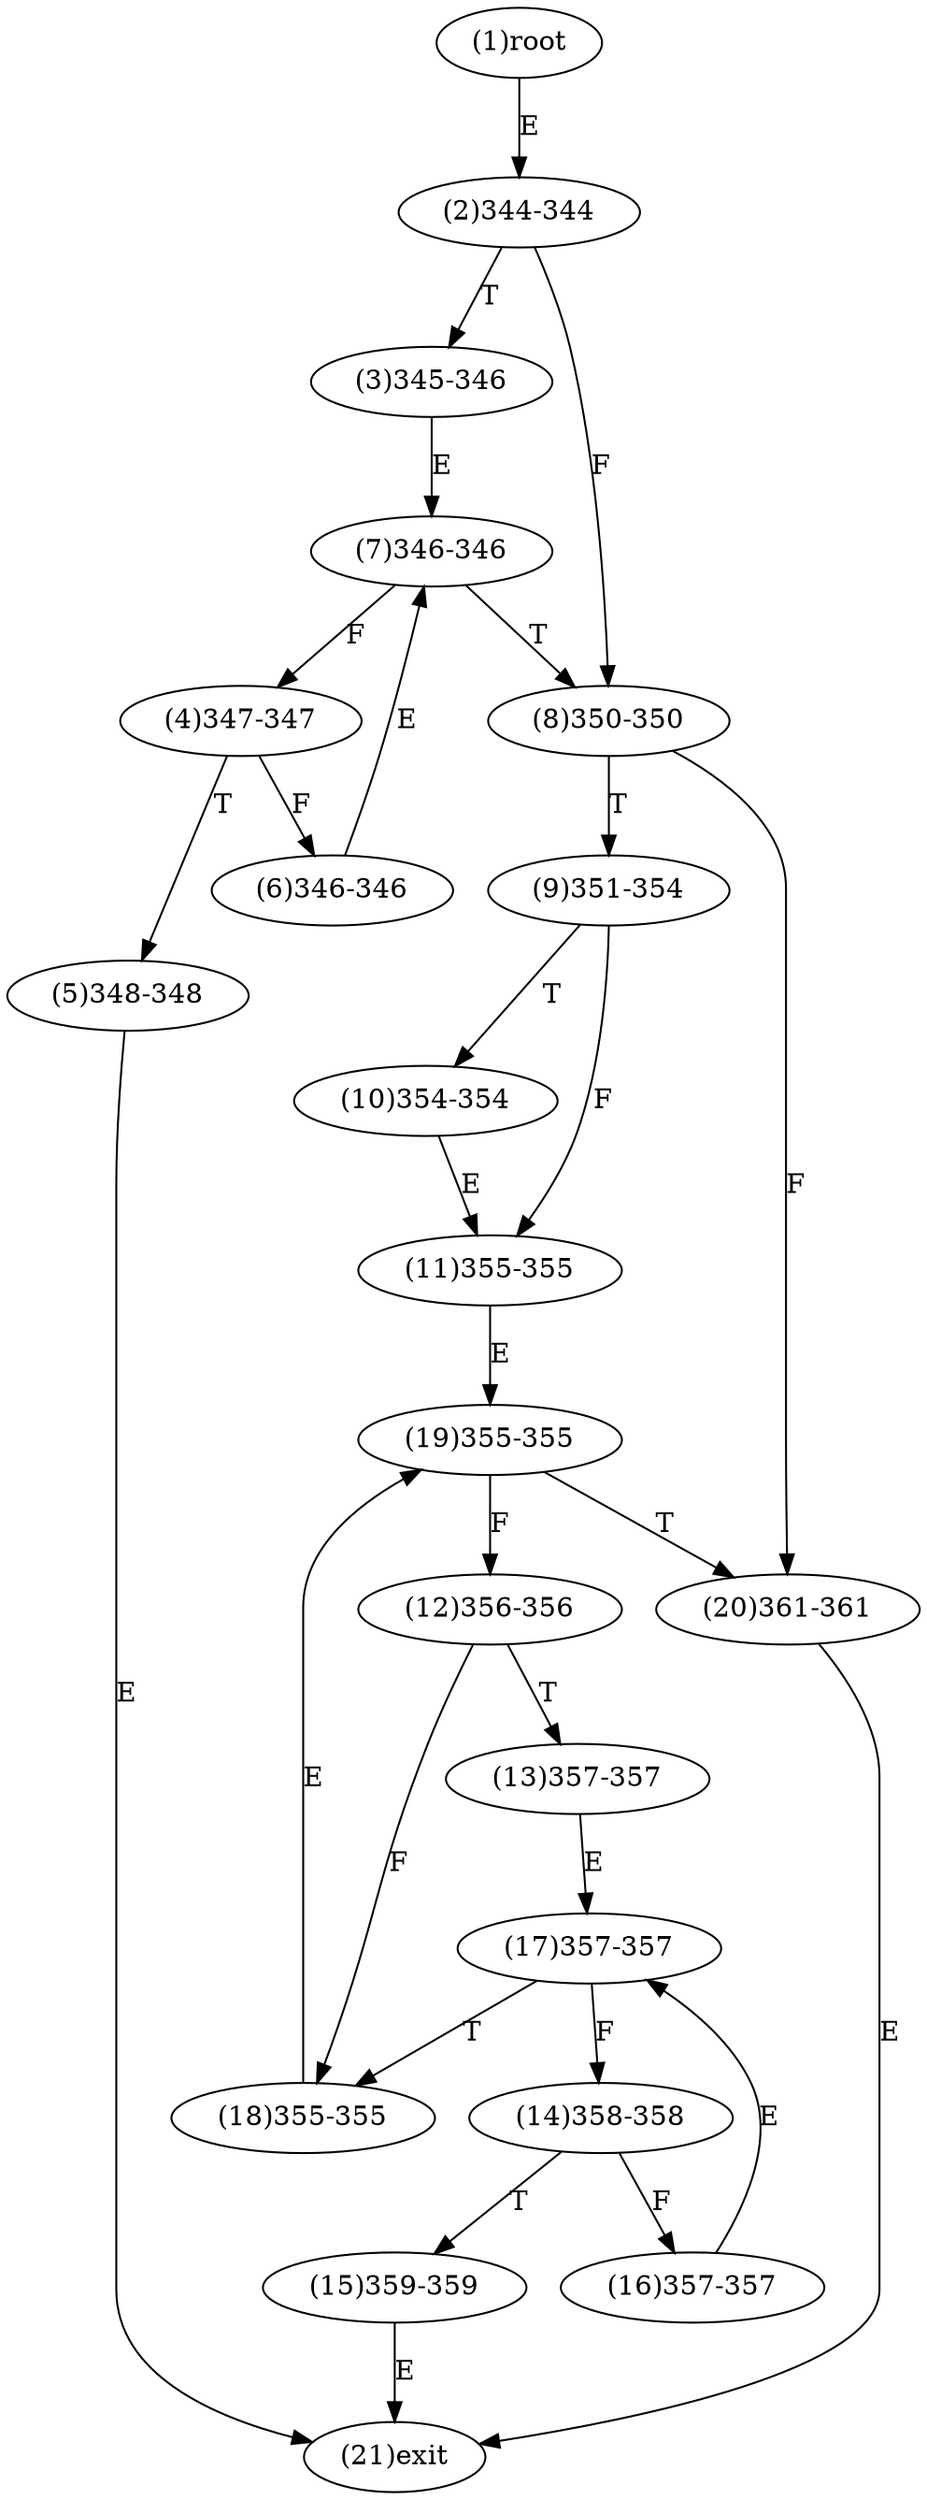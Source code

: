 digraph "" { 
1[ label="(1)root"];
2[ label="(2)344-344"];
3[ label="(3)345-346"];
4[ label="(4)347-347"];
5[ label="(5)348-348"];
6[ label="(6)346-346"];
7[ label="(7)346-346"];
8[ label="(8)350-350"];
9[ label="(9)351-354"];
10[ label="(10)354-354"];
11[ label="(11)355-355"];
12[ label="(12)356-356"];
13[ label="(13)357-357"];
14[ label="(14)358-358"];
15[ label="(15)359-359"];
17[ label="(17)357-357"];
16[ label="(16)357-357"];
19[ label="(19)355-355"];
18[ label="(18)355-355"];
21[ label="(21)exit"];
20[ label="(20)361-361"];
1->2[ label="E"];
2->8[ label="F"];
2->3[ label="T"];
3->7[ label="E"];
4->6[ label="F"];
4->5[ label="T"];
5->21[ label="E"];
6->7[ label="E"];
7->4[ label="F"];
7->8[ label="T"];
8->20[ label="F"];
8->9[ label="T"];
9->11[ label="F"];
9->10[ label="T"];
10->11[ label="E"];
11->19[ label="E"];
12->18[ label="F"];
12->13[ label="T"];
13->17[ label="E"];
14->16[ label="F"];
14->15[ label="T"];
15->21[ label="E"];
16->17[ label="E"];
17->14[ label="F"];
17->18[ label="T"];
18->19[ label="E"];
19->12[ label="F"];
19->20[ label="T"];
20->21[ label="E"];
}